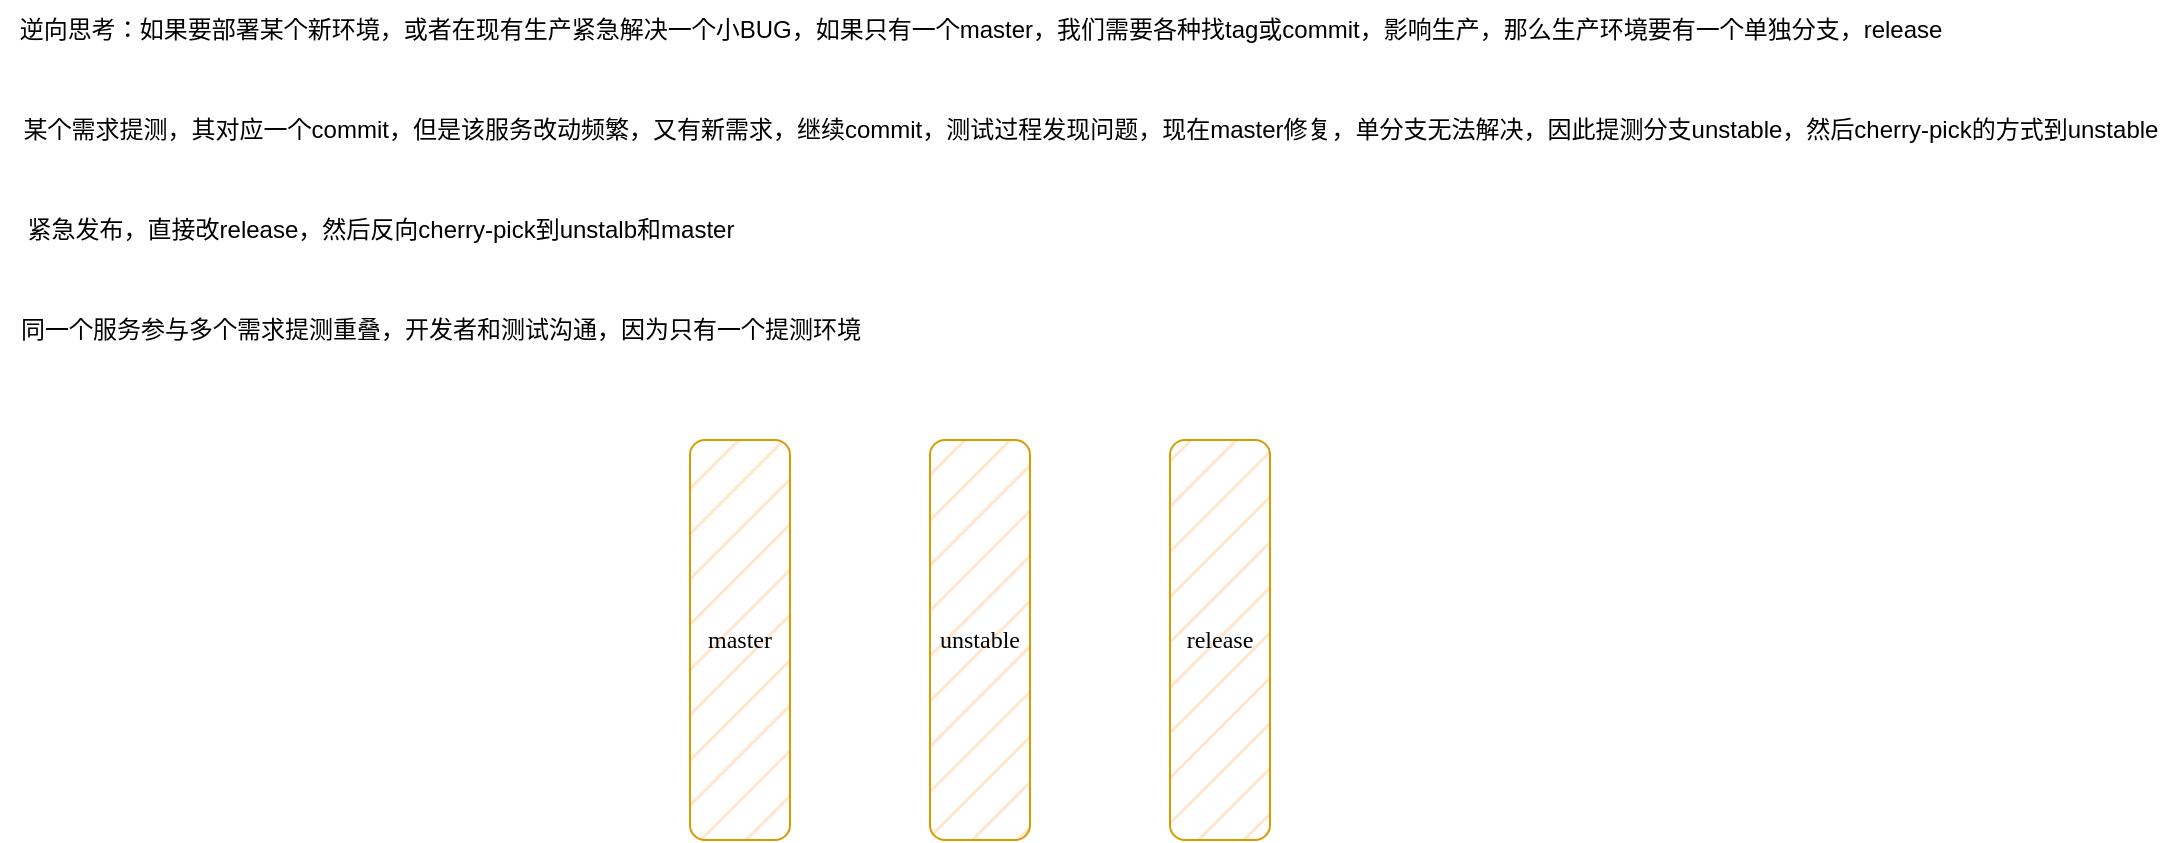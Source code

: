 <mxfile version="24.4.9" type="github">
  <diagram name="第 1 页" id="PswtIXLjGlU0Myjr46Bc">
    <mxGraphModel dx="1306" dy="730" grid="1" gridSize="10" guides="1" tooltips="1" connect="1" arrows="1" fold="1" page="1" pageScale="1" pageWidth="827" pageHeight="1169" math="0" shadow="0">
      <root>
        <mxCell id="0" />
        <mxCell id="1" parent="0" />
        <mxCell id="wxgzWujj8RXNi9KZquP8-2" value="逆向思考：如果要部署某个新环境，或者在现有生产紧急解决一个小BUG，如果只有一个master，我们需要各种找tag或commit，影响生产，那么生产环境要有一个单独分支，release" style="text;html=1;align=center;verticalAlign=middle;resizable=0;points=[];autosize=1;strokeColor=none;fillColor=none;" vertex="1" parent="1">
          <mxGeometry x="30" y="50" width="980" height="30" as="geometry" />
        </mxCell>
        <mxCell id="wxgzWujj8RXNi9KZquP8-3" value="某个需求提测，其对应一个commit，但是该服务改动频繁，又有新需求，继续commit，测试过程发现问题，现在master修复，单分支无法解决，因此提测分支unstable，然后cherry-pick的方式到unstable" style="text;html=1;align=center;verticalAlign=middle;resizable=0;points=[];autosize=1;strokeColor=none;fillColor=none;" vertex="1" parent="1">
          <mxGeometry x="30" y="100" width="1090" height="30" as="geometry" />
        </mxCell>
        <mxCell id="wxgzWujj8RXNi9KZquP8-4" value="紧急发布，直接改release，然后反向cherry-pick到unstalb和master" style="text;html=1;align=center;verticalAlign=middle;resizable=0;points=[];autosize=1;strokeColor=none;fillColor=none;" vertex="1" parent="1">
          <mxGeometry x="30" y="150" width="380" height="30" as="geometry" />
        </mxCell>
        <mxCell id="wxgzWujj8RXNi9KZquP8-5" value="&lt;font face=&quot;Comic Sans MS&quot;&gt;master&lt;/font&gt;" style="rounded=1;whiteSpace=wrap;html=1;fillStyle=hatch;fillColor=#ffe6cc;strokeColor=#d79b00;" vertex="1" parent="1">
          <mxGeometry x="375" y="270" width="50" height="200" as="geometry" />
        </mxCell>
        <mxCell id="wxgzWujj8RXNi9KZquP8-6" value="&lt;font face=&quot;Comic Sans MS&quot;&gt;unstable&lt;/font&gt;" style="rounded=1;whiteSpace=wrap;html=1;fillStyle=hatch;fillColor=#ffe6cc;strokeColor=#d79b00;" vertex="1" parent="1">
          <mxGeometry x="495" y="270" width="50" height="200" as="geometry" />
        </mxCell>
        <mxCell id="wxgzWujj8RXNi9KZquP8-7" value="&lt;font face=&quot;Comic Sans MS&quot;&gt;release&lt;/font&gt;" style="rounded=1;whiteSpace=wrap;html=1;fillStyle=hatch;fillColor=#ffe6cc;strokeColor=#d79b00;" vertex="1" parent="1">
          <mxGeometry x="615" y="270" width="50" height="200" as="geometry" />
        </mxCell>
        <mxCell id="wxgzWujj8RXNi9KZquP8-8" value="同一个服务参与多个需求提测重叠，开发者和测试沟通，因为只有一个提测环境" style="text;html=1;align=center;verticalAlign=middle;resizable=0;points=[];autosize=1;strokeColor=none;fillColor=none;" vertex="1" parent="1">
          <mxGeometry x="30" y="200" width="440" height="30" as="geometry" />
        </mxCell>
      </root>
    </mxGraphModel>
  </diagram>
</mxfile>

